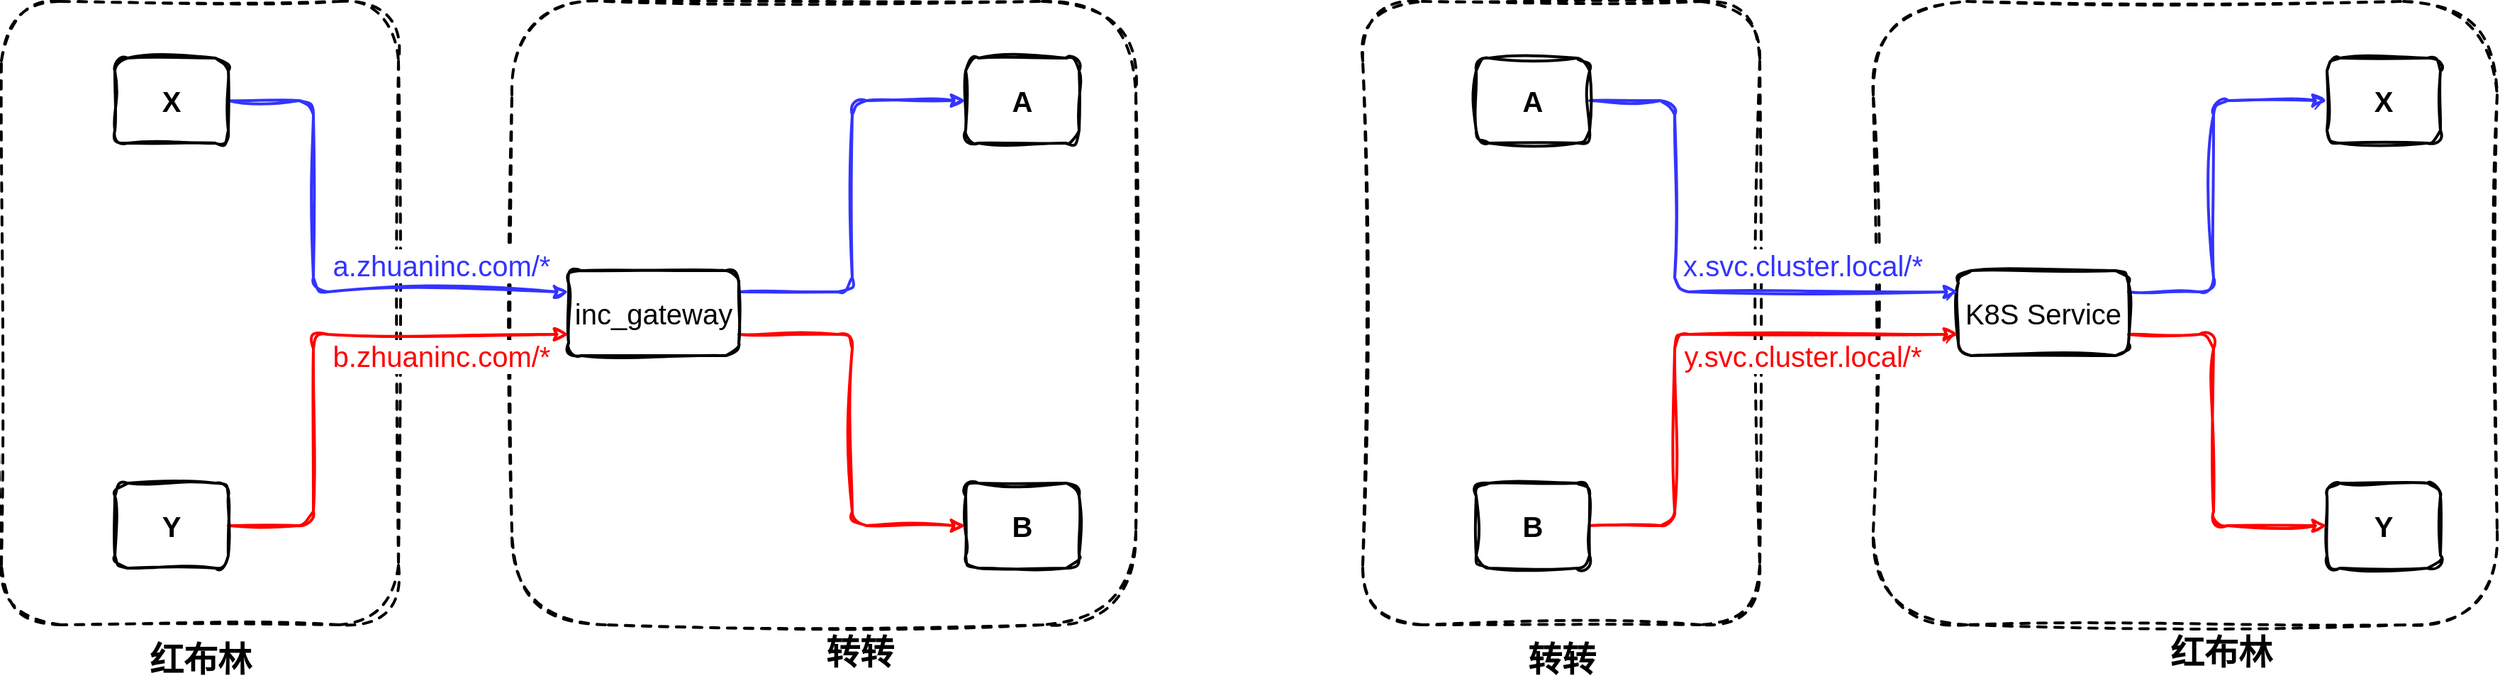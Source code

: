 <mxfile version="24.7.12">
  <diagram name="第 1 页" id="2RO07gVG7NeoAxC_Dsn3">
    <mxGraphModel dx="3673" dy="761" grid="1" gridSize="10" guides="1" tooltips="1" connect="1" arrows="1" fold="1" page="1" pageScale="1" pageWidth="827" pageHeight="1169" math="0" shadow="0">
      <root>
        <mxCell id="0" />
        <mxCell id="1" parent="0" />
        <mxCell id="cziq57MLG6xuVfQF1vAD-1" value="" style="rounded=1;whiteSpace=wrap;html=1;fillColor=none;dashed=1;strokeWidth=2;sketch=1;curveFitting=1;jiggle=2;" parent="1" vertex="1">
          <mxGeometry x="-2000" y="160" width="440" height="440" as="geometry" />
        </mxCell>
        <mxCell id="cziq57MLG6xuVfQF1vAD-2" value="&lt;font style=&quot;font-size: 20px;&quot;&gt;&lt;b&gt;A&lt;/b&gt;&lt;/font&gt;" style="rounded=1;whiteSpace=wrap;html=1;fillColor=none;strokeWidth=2;sketch=1;curveFitting=1;jiggle=2;" parent="1" vertex="1">
          <mxGeometry x="-1680" y="200" width="80" height="60" as="geometry" />
        </mxCell>
        <mxCell id="cziq57MLG6xuVfQF1vAD-3" value="&lt;span style=&quot;font-size: 20px;&quot;&gt;&lt;b&gt;B&lt;/b&gt;&lt;/span&gt;" style="rounded=1;whiteSpace=wrap;html=1;fillColor=none;strokeWidth=2;sketch=1;curveFitting=1;jiggle=2;" parent="1" vertex="1">
          <mxGeometry x="-1680" y="500" width="80" height="60" as="geometry" />
        </mxCell>
        <mxCell id="cziq57MLG6xuVfQF1vAD-5" style="edgeStyle=orthogonalEdgeStyle;rounded=1;orthogonalLoop=1;jettySize=auto;html=1;entryX=0;entryY=0.5;entryDx=0;entryDy=0;strokeWidth=2;strokeColor=#3333FF;exitX=1;exitY=0.25;exitDx=0;exitDy=0;sketch=1;curveFitting=1;jiggle=2;" parent="1" source="cziq57MLG6xuVfQF1vAD-4" target="cziq57MLG6xuVfQF1vAD-2" edge="1">
          <mxGeometry relative="1" as="geometry">
            <mxPoint x="-1820" y="360" as="sourcePoint" />
          </mxGeometry>
        </mxCell>
        <mxCell id="cziq57MLG6xuVfQF1vAD-7" style="edgeStyle=orthogonalEdgeStyle;rounded=1;orthogonalLoop=1;jettySize=auto;html=1;exitX=1;exitY=0.75;exitDx=0;exitDy=0;entryX=0;entryY=0.5;entryDx=0;entryDy=0;strokeWidth=2;strokeColor=#FF0000;sketch=1;curveFitting=1;jiggle=2;" parent="1" source="cziq57MLG6xuVfQF1vAD-4" target="cziq57MLG6xuVfQF1vAD-3" edge="1">
          <mxGeometry relative="1" as="geometry">
            <Array as="points">
              <mxPoint x="-1760" y="395" />
              <mxPoint x="-1760" y="530" />
            </Array>
          </mxGeometry>
        </mxCell>
        <mxCell id="cziq57MLG6xuVfQF1vAD-4" value="&lt;font style=&quot;font-size: 20px;&quot;&gt;inc_gateway&lt;/font&gt;" style="rounded=1;whiteSpace=wrap;html=1;fillColor=none;strokeWidth=2;sketch=1;curveFitting=1;jiggle=2;" parent="1" vertex="1">
          <mxGeometry x="-1960" y="350" width="120" height="60" as="geometry" />
        </mxCell>
        <mxCell id="cziq57MLG6xuVfQF1vAD-8" value="&lt;font style=&quot;font-size: 24px;&quot;&gt;&lt;b&gt;转转&lt;/b&gt;&lt;/font&gt;" style="text;html=1;align=center;verticalAlign=middle;resizable=0;points=[];autosize=1;strokeColor=none;fillColor=none;sketch=1;curveFitting=1;jiggle=2;rounded=1;" parent="1" vertex="1">
          <mxGeometry x="-1790" y="600" width="70" height="40" as="geometry" />
        </mxCell>
        <mxCell id="cziq57MLG6xuVfQF1vAD-10" value="" style="rounded=1;whiteSpace=wrap;html=1;fillColor=none;dashed=1;strokeWidth=2;sketch=1;curveFitting=1;jiggle=2;" parent="1" vertex="1">
          <mxGeometry x="-2360" y="160" width="280" height="440" as="geometry" />
        </mxCell>
        <mxCell id="cziq57MLG6xuVfQF1vAD-25" style="edgeStyle=orthogonalEdgeStyle;rounded=1;orthogonalLoop=1;jettySize=auto;html=1;exitX=1;exitY=0.5;exitDx=0;exitDy=0;entryX=0;entryY=0.25;entryDx=0;entryDy=0;strokeWidth=2;strokeColor=#3333FF;sketch=1;curveFitting=1;jiggle=2;" parent="1" source="cziq57MLG6xuVfQF1vAD-11" target="cziq57MLG6xuVfQF1vAD-4" edge="1">
          <mxGeometry relative="1" as="geometry">
            <Array as="points">
              <mxPoint x="-2140" y="230" />
              <mxPoint x="-2140" y="365" />
            </Array>
          </mxGeometry>
        </mxCell>
        <mxCell id="cziq57MLG6xuVfQF1vAD-11" value="&lt;font style=&quot;font-size: 20px;&quot;&gt;&lt;b&gt;X&lt;/b&gt;&lt;/font&gt;" style="rounded=1;whiteSpace=wrap;html=1;fillColor=none;strokeWidth=2;sketch=1;curveFitting=1;jiggle=2;" parent="1" vertex="1">
          <mxGeometry x="-2280" y="200" width="80" height="60" as="geometry" />
        </mxCell>
        <mxCell id="cziq57MLG6xuVfQF1vAD-23" style="edgeStyle=orthogonalEdgeStyle;rounded=1;orthogonalLoop=1;jettySize=auto;html=1;exitX=1;exitY=0.5;exitDx=0;exitDy=0;entryX=0;entryY=0.75;entryDx=0;entryDy=0;strokeColor=#FF0000;strokeWidth=2;sketch=1;curveFitting=1;jiggle=2;" parent="1" source="cziq57MLG6xuVfQF1vAD-12" target="cziq57MLG6xuVfQF1vAD-4" edge="1">
          <mxGeometry relative="1" as="geometry">
            <Array as="points">
              <mxPoint x="-2140" y="530" />
              <mxPoint x="-2140" y="395" />
            </Array>
          </mxGeometry>
        </mxCell>
        <mxCell id="cziq57MLG6xuVfQF1vAD-12" value="&lt;span style=&quot;font-size: 20px;&quot;&gt;&lt;b&gt;Y&lt;/b&gt;&lt;/span&gt;" style="rounded=1;whiteSpace=wrap;html=1;fillColor=none;strokeWidth=2;sketch=1;curveFitting=1;jiggle=2;" parent="1" vertex="1">
          <mxGeometry x="-2280" y="500" width="80" height="60" as="geometry" />
        </mxCell>
        <mxCell id="cziq57MLG6xuVfQF1vAD-16" value="&lt;font style=&quot;font-size: 24px;&quot;&gt;&lt;b&gt;红布林&lt;/b&gt;&lt;/font&gt;" style="text;html=1;align=center;verticalAlign=middle;resizable=0;points=[];autosize=1;strokeColor=none;fillColor=none;sketch=1;curveFitting=1;jiggle=2;rounded=1;" parent="1" vertex="1">
          <mxGeometry x="-2270" y="605" width="100" height="40" as="geometry" />
        </mxCell>
        <mxCell id="cziq57MLG6xuVfQF1vAD-22" value="&lt;font color=&quot;#3333ff&quot; style=&quot;font-size: 20px;&quot;&gt;a.zhuaninc.com/*&lt;/font&gt;" style="edgeLabel;html=1;align=center;verticalAlign=middle;resizable=0;points=[];sketch=1;curveFitting=1;jiggle=2;rounded=1;" parent="1" vertex="1" connectable="0">
          <mxGeometry x="-2050" y="346" as="geometry" />
        </mxCell>
        <mxCell id="cziq57MLG6xuVfQF1vAD-26" value="&lt;font color=&quot;#ff0000&quot; style=&quot;font-size: 20px;&quot;&gt;b.zhuaninc.com/*&lt;/font&gt;" style="edgeLabel;html=1;align=center;verticalAlign=middle;resizable=0;points=[];sketch=1;curveFitting=1;jiggle=2;rounded=1;" parent="1" vertex="1" connectable="0">
          <mxGeometry x="-2050" y="410" as="geometry" />
        </mxCell>
        <mxCell id="uB9QmdQt7O8xpG_Gr-46-1" value="" style="rounded=1;whiteSpace=wrap;html=1;fillColor=none;dashed=1;strokeWidth=2;sketch=1;curveFitting=1;jiggle=2;" vertex="1" parent="1">
          <mxGeometry x="-1040" y="160" width="440" height="440" as="geometry" />
        </mxCell>
        <mxCell id="uB9QmdQt7O8xpG_Gr-46-2" value="&lt;font style=&quot;font-size: 20px;&quot;&gt;&lt;b&gt;X&lt;/b&gt;&lt;/font&gt;" style="rounded=1;whiteSpace=wrap;html=1;fillColor=none;strokeWidth=2;sketch=1;curveFitting=1;jiggle=2;" vertex="1" parent="1">
          <mxGeometry x="-720" y="200" width="80" height="60" as="geometry" />
        </mxCell>
        <mxCell id="uB9QmdQt7O8xpG_Gr-46-3" value="&lt;span style=&quot;font-size: 20px;&quot;&gt;&lt;b&gt;Y&lt;/b&gt;&lt;/span&gt;" style="rounded=1;whiteSpace=wrap;html=1;fillColor=none;strokeWidth=2;sketch=1;curveFitting=1;jiggle=2;" vertex="1" parent="1">
          <mxGeometry x="-720" y="500" width="80" height="60" as="geometry" />
        </mxCell>
        <mxCell id="uB9QmdQt7O8xpG_Gr-46-4" style="edgeStyle=orthogonalEdgeStyle;rounded=1;orthogonalLoop=1;jettySize=auto;html=1;entryX=0;entryY=0.5;entryDx=0;entryDy=0;strokeWidth=2;strokeColor=#3333FF;exitX=1;exitY=0.25;exitDx=0;exitDy=0;sketch=1;curveFitting=1;jiggle=2;" edge="1" parent="1" source="uB9QmdQt7O8xpG_Gr-46-6" target="uB9QmdQt7O8xpG_Gr-46-2">
          <mxGeometry relative="1" as="geometry">
            <mxPoint x="-860" y="360" as="sourcePoint" />
            <Array as="points">
              <mxPoint x="-800" y="365" />
              <mxPoint x="-800" y="230" />
            </Array>
          </mxGeometry>
        </mxCell>
        <mxCell id="uB9QmdQt7O8xpG_Gr-46-5" style="edgeStyle=orthogonalEdgeStyle;rounded=1;orthogonalLoop=1;jettySize=auto;html=1;exitX=1;exitY=0.75;exitDx=0;exitDy=0;entryX=0;entryY=0.5;entryDx=0;entryDy=0;strokeWidth=2;strokeColor=#FF0000;sketch=1;curveFitting=1;jiggle=2;" edge="1" parent="1" source="uB9QmdQt7O8xpG_Gr-46-6" target="uB9QmdQt7O8xpG_Gr-46-3">
          <mxGeometry relative="1" as="geometry">
            <Array as="points">
              <mxPoint x="-800" y="395" />
              <mxPoint x="-800" y="530" />
            </Array>
          </mxGeometry>
        </mxCell>
        <mxCell id="uB9QmdQt7O8xpG_Gr-46-6" value="&lt;font style=&quot;font-size: 20px;&quot;&gt;K8S Service&lt;/font&gt;" style="rounded=1;whiteSpace=wrap;html=1;fillColor=none;strokeWidth=2;sketch=1;curveFitting=1;jiggle=2;" vertex="1" parent="1">
          <mxGeometry x="-980" y="350" width="120" height="60" as="geometry" />
        </mxCell>
        <mxCell id="uB9QmdQt7O8xpG_Gr-46-7" value="&lt;font style=&quot;font-size: 24px;&quot;&gt;&lt;b&gt;红布林&lt;/b&gt;&lt;/font&gt;" style="text;html=1;align=center;verticalAlign=middle;resizable=0;points=[];autosize=1;strokeColor=none;fillColor=none;sketch=1;curveFitting=1;jiggle=2;rounded=1;" vertex="1" parent="1">
          <mxGeometry x="-845" y="600" width="100" height="40" as="geometry" />
        </mxCell>
        <mxCell id="uB9QmdQt7O8xpG_Gr-46-8" value="" style="rounded=1;whiteSpace=wrap;html=1;fillColor=none;dashed=1;strokeWidth=2;sketch=1;curveFitting=1;jiggle=2;" vertex="1" parent="1">
          <mxGeometry x="-1400" y="160" width="280" height="440" as="geometry" />
        </mxCell>
        <mxCell id="uB9QmdQt7O8xpG_Gr-46-9" style="edgeStyle=orthogonalEdgeStyle;rounded=1;orthogonalLoop=1;jettySize=auto;html=1;exitX=1;exitY=0.5;exitDx=0;exitDy=0;entryX=0;entryY=0.25;entryDx=0;entryDy=0;strokeWidth=2;strokeColor=#3333FF;sketch=1;curveFitting=1;jiggle=2;" edge="1" parent="1" source="uB9QmdQt7O8xpG_Gr-46-10" target="uB9QmdQt7O8xpG_Gr-46-6">
          <mxGeometry relative="1" as="geometry">
            <Array as="points">
              <mxPoint x="-1180" y="230" />
              <mxPoint x="-1180" y="365" />
            </Array>
          </mxGeometry>
        </mxCell>
        <mxCell id="uB9QmdQt7O8xpG_Gr-46-10" value="&lt;font style=&quot;font-size: 20px;&quot;&gt;&lt;b&gt;A&lt;/b&gt;&lt;/font&gt;" style="rounded=1;whiteSpace=wrap;html=1;fillColor=none;strokeWidth=2;sketch=1;curveFitting=1;jiggle=2;" vertex="1" parent="1">
          <mxGeometry x="-1320" y="200" width="80" height="60" as="geometry" />
        </mxCell>
        <mxCell id="uB9QmdQt7O8xpG_Gr-46-11" style="edgeStyle=orthogonalEdgeStyle;rounded=1;orthogonalLoop=1;jettySize=auto;html=1;exitX=1;exitY=0.5;exitDx=0;exitDy=0;entryX=0;entryY=0.75;entryDx=0;entryDy=0;strokeColor=#FF0000;strokeWidth=2;sketch=1;curveFitting=1;jiggle=2;" edge="1" parent="1" source="uB9QmdQt7O8xpG_Gr-46-12" target="uB9QmdQt7O8xpG_Gr-46-6">
          <mxGeometry relative="1" as="geometry">
            <Array as="points">
              <mxPoint x="-1180" y="530" />
              <mxPoint x="-1180" y="395" />
            </Array>
          </mxGeometry>
        </mxCell>
        <mxCell id="uB9QmdQt7O8xpG_Gr-46-12" value="&lt;span style=&quot;font-size: 20px;&quot;&gt;&lt;b&gt;B&lt;/b&gt;&lt;/span&gt;" style="rounded=1;whiteSpace=wrap;html=1;fillColor=none;strokeWidth=2;sketch=1;curveFitting=1;jiggle=2;" vertex="1" parent="1">
          <mxGeometry x="-1320" y="500" width="80" height="60" as="geometry" />
        </mxCell>
        <mxCell id="uB9QmdQt7O8xpG_Gr-46-13" value="&lt;font style=&quot;font-size: 24px;&quot;&gt;&lt;b&gt;转转&lt;/b&gt;&lt;/font&gt;" style="text;html=1;align=center;verticalAlign=middle;resizable=0;points=[];autosize=1;strokeColor=none;fillColor=none;sketch=1;curveFitting=1;jiggle=2;rounded=1;" vertex="1" parent="1">
          <mxGeometry x="-1295" y="605" width="70" height="40" as="geometry" />
        </mxCell>
        <mxCell id="uB9QmdQt7O8xpG_Gr-46-14" value="&lt;font color=&quot;#3333ff&quot; style=&quot;font-size: 20px;&quot;&gt;x.svc.cluster.local/*&lt;/font&gt;" style="edgeLabel;html=1;align=center;verticalAlign=middle;resizable=0;points=[];sketch=1;curveFitting=1;jiggle=2;rounded=1;" vertex="1" connectable="0" parent="1">
          <mxGeometry x="-1090" y="346" as="geometry" />
        </mxCell>
        <mxCell id="uB9QmdQt7O8xpG_Gr-46-15" value="&lt;font color=&quot;#ff0000&quot; style=&quot;font-size: 20px;&quot;&gt;y.svc.cluster.local/*&lt;/font&gt;" style="edgeLabel;html=1;align=center;verticalAlign=middle;resizable=0;points=[];sketch=1;curveFitting=1;jiggle=2;rounded=1;" vertex="1" connectable="0" parent="1">
          <mxGeometry x="-1090" y="410" as="geometry" />
        </mxCell>
      </root>
    </mxGraphModel>
  </diagram>
</mxfile>
